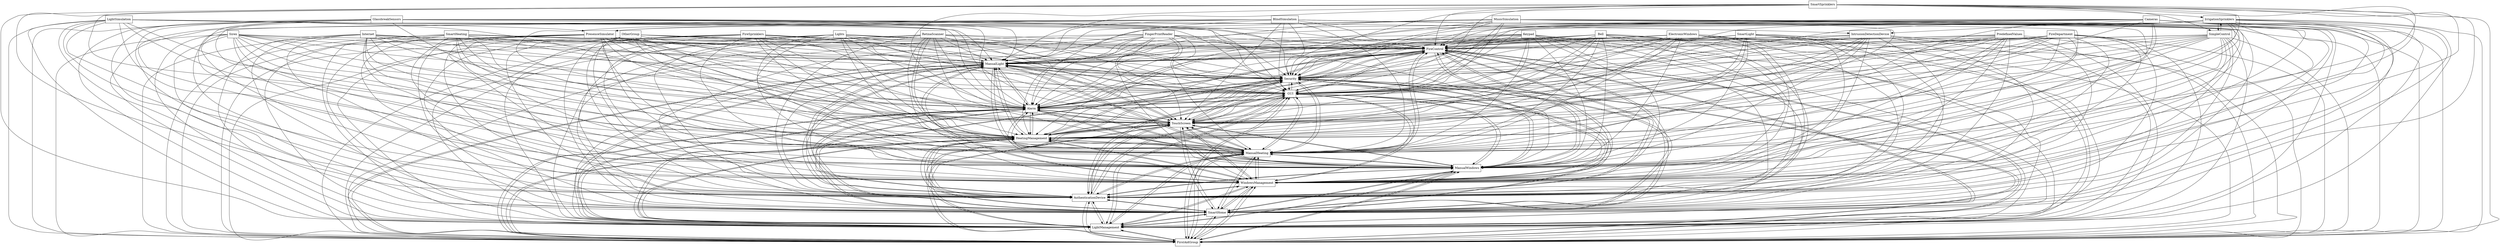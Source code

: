 digraph{
graph [rankdir=TB];
node [shape=box];
edge [arrowhead=normal];
0[label="PredefinedValues",]
1[label="FingerPrintReader",]
2[label="FireControl",]
3[label="ManualLight",]
4[label="Siren",]
5[label="Bell",]
6[label="SmartHeating",]
7[label="FirstAidGroup",]
8[label="IrrigationSprinklers",]
9[label="SmartLight",]
10[label="LightManagement",]
11[label="SmartHome",]
12[label="LightSimulation",]
13[label="AuthenticationDevice",]
14[label="MusicSimulation",]
15[label="WindowsManagement",]
16[label="IntrusionDetectionDevice",]
17[label="SimpleControl",]
18[label="RetinaScanner",]
19[label="ManualWindows",]
20[label="GlassbreakSensors",]
21[label="BlindSimulation",]
22[label="Lights",]
23[label="ManualHeating",]
24[label="SmartSprinklers",]
25[label="HeatingManagement",]
26[label="ElectronicWindows",]
27[label="TouchScreen",]
28[label="Alarm",]
29[label="GUI",]
30[label="Security",]
31[label="Keypad",]
32[label="PresenceSimulator",]
33[label="Cameras",]
34[label="FireSprinklers",]
35[label="OtherGroup",]
36[label="FireDepartment",]
37[label="Internet",]
0->2[label="",]
0->3[label="",]
0->7[label="",]
0->10[label="",]
0->11[label="",]
0->13[label="",]
0->15[label="",]
0->19[label="",]
0->23[label="",]
0->25[label="",]
0->27[label="",]
0->28[label="",]
0->29[label="",]
0->30[label="",]
1->2[label="",]
1->3[label="",]
1->7[label="",]
1->10[label="",]
1->11[label="",]
1->13[label="",]
1->15[label="",]
1->19[label="",]
1->23[label="",]
1->25[label="",]
1->27[label="",]
1->28[label="",]
1->29[label="",]
1->30[label="",]
2->3[label="",]
2->7[label="",]
2->10[label="",]
2->11[label="",]
2->13[label="",]
2->15[label="",]
2->19[label="",]
2->23[label="",]
2->25[label="",]
2->27[label="",]
2->28[label="",]
2->29[label="",]
2->30[label="",]
3->2[label="",]
3->7[label="",]
3->10[label="",]
3->11[label="",]
3->13[label="",]
3->15[label="",]
3->19[label="",]
3->23[label="",]
3->25[label="",]
3->27[label="",]
3->28[label="",]
3->29[label="",]
3->30[label="",]
4->2[label="",]
4->3[label="",]
4->7[label="",]
4->10[label="",]
4->11[label="",]
4->13[label="",]
4->15[label="",]
4->19[label="",]
4->23[label="",]
4->25[label="",]
4->27[label="",]
4->28[label="",]
4->29[label="",]
4->30[label="",]
5->2[label="",]
5->3[label="",]
5->7[label="",]
5->10[label="",]
5->11[label="",]
5->13[label="",]
5->15[label="",]
5->19[label="",]
5->23[label="",]
5->25[label="",]
5->27[label="",]
5->28[label="",]
5->29[label="",]
5->30[label="",]
6->2[label="",]
6->3[label="",]
6->7[label="",]
6->10[label="",]
6->11[label="",]
6->13[label="",]
6->15[label="",]
6->19[label="",]
6->23[label="",]
6->25[label="",]
6->27[label="",]
6->28[label="",]
6->29[label="",]
6->30[label="",]
7->2[label="",]
7->3[label="",]
7->10[label="",]
7->11[label="",]
7->13[label="",]
7->15[label="",]
7->19[label="",]
7->23[label="",]
7->25[label="",]
7->27[label="",]
7->28[label="",]
7->29[label="",]
7->30[label="",]
8->2[label="",]
8->3[label="",]
8->7[label="",]
8->10[label="",]
8->11[label="",]
8->13[label="",]
8->15[label="",]
8->17[label="",]
8->19[label="",]
8->23[label="",]
8->25[label="",]
8->27[label="",]
8->28[label="",]
8->29[label="",]
8->30[label="",]
9->2[label="",]
9->3[label="",]
9->7[label="",]
9->10[label="",]
9->11[label="",]
9->13[label="",]
9->15[label="",]
9->19[label="",]
9->23[label="",]
9->25[label="",]
9->27[label="",]
9->28[label="",]
9->29[label="",]
9->30[label="",]
10->2[label="",]
10->3[label="",]
10->7[label="",]
10->11[label="",]
10->13[label="",]
10->15[label="",]
10->19[label="",]
10->23[label="",]
10->25[label="",]
10->27[label="",]
10->28[label="",]
10->29[label="",]
10->30[label="",]
11->2[label="",]
11->3[label="",]
11->7[label="",]
11->10[label="",]
11->13[label="",]
11->15[label="",]
11->19[label="",]
11->23[label="",]
11->25[label="",]
11->27[label="",]
11->28[label="",]
11->29[label="",]
11->30[label="",]
12->2[label="",]
12->3[label="",]
12->7[label="",]
12->10[label="",]
12->11[label="",]
12->13[label="",]
12->15[label="",]
12->19[label="",]
12->23[label="",]
12->25[label="",]
12->27[label="",]
12->28[label="",]
12->29[label="",]
12->30[label="",]
12->32[label="",]
13->2[label="",]
13->3[label="",]
13->7[label="",]
13->10[label="",]
13->11[label="",]
13->15[label="",]
13->19[label="",]
13->23[label="",]
13->25[label="",]
13->27[label="",]
13->28[label="",]
13->29[label="",]
13->30[label="",]
14->2[label="",]
14->3[label="",]
14->7[label="",]
14->10[label="",]
14->11[label="",]
14->13[label="",]
14->15[label="",]
14->19[label="",]
14->23[label="",]
14->25[label="",]
14->27[label="",]
14->28[label="",]
14->29[label="",]
14->30[label="",]
14->32[label="",]
15->2[label="",]
15->3[label="",]
15->7[label="",]
15->10[label="",]
15->11[label="",]
15->13[label="",]
15->19[label="",]
15->23[label="",]
15->25[label="",]
15->27[label="",]
15->28[label="",]
15->29[label="",]
15->30[label="",]
16->2[label="",]
16->3[label="",]
16->7[label="",]
16->10[label="",]
16->11[label="",]
16->13[label="",]
16->15[label="",]
16->19[label="",]
16->23[label="",]
16->25[label="",]
16->27[label="",]
16->28[label="",]
16->29[label="",]
16->30[label="",]
17->2[label="",]
17->3[label="",]
17->7[label="",]
17->8[label="",]
17->10[label="",]
17->11[label="",]
17->13[label="",]
17->15[label="",]
17->19[label="",]
17->23[label="",]
17->25[label="",]
17->27[label="",]
17->28[label="",]
17->29[label="",]
17->30[label="",]
18->2[label="",]
18->3[label="",]
18->7[label="",]
18->10[label="",]
18->11[label="",]
18->13[label="",]
18->15[label="",]
18->19[label="",]
18->23[label="",]
18->25[label="",]
18->27[label="",]
18->28[label="",]
18->29[label="",]
18->30[label="",]
19->2[label="",]
19->3[label="",]
19->7[label="",]
19->10[label="",]
19->11[label="",]
19->13[label="",]
19->15[label="",]
19->23[label="",]
19->25[label="",]
19->27[label="",]
19->28[label="",]
19->29[label="",]
19->30[label="",]
20->2[label="",]
20->3[label="",]
20->7[label="",]
20->10[label="",]
20->11[label="",]
20->13[label="",]
20->15[label="",]
20->16[label="",]
20->19[label="",]
20->23[label="",]
20->25[label="",]
20->27[label="",]
20->28[label="",]
20->29[label="",]
20->30[label="",]
21->2[label="",]
21->3[label="",]
21->7[label="",]
21->10[label="",]
21->11[label="",]
21->13[label="",]
21->15[label="",]
21->19[label="",]
21->23[label="",]
21->25[label="",]
21->27[label="",]
21->28[label="",]
21->29[label="",]
21->30[label="",]
21->32[label="",]
22->2[label="",]
22->3[label="",]
22->7[label="",]
22->10[label="",]
22->11[label="",]
22->13[label="",]
22->15[label="",]
22->19[label="",]
22->23[label="",]
22->25[label="",]
22->27[label="",]
22->28[label="",]
22->29[label="",]
22->30[label="",]
23->2[label="",]
23->3[label="",]
23->7[label="",]
23->10[label="",]
23->11[label="",]
23->13[label="",]
23->15[label="",]
23->19[label="",]
23->25[label="",]
23->27[label="",]
23->28[label="",]
23->29[label="",]
23->30[label="",]
24->2[label="",]
24->3[label="",]
24->7[label="",]
24->8[label="",]
24->10[label="",]
24->11[label="",]
24->13[label="",]
24->15[label="",]
24->17[label="",]
24->19[label="",]
24->23[label="",]
24->25[label="",]
24->27[label="",]
24->28[label="",]
24->29[label="",]
24->30[label="",]
25->2[label="",]
25->3[label="",]
25->7[label="",]
25->10[label="",]
25->11[label="",]
25->13[label="",]
25->15[label="",]
25->19[label="",]
25->23[label="",]
25->27[label="",]
25->28[label="",]
25->29[label="",]
25->30[label="",]
26->2[label="",]
26->3[label="",]
26->7[label="",]
26->10[label="",]
26->11[label="",]
26->13[label="",]
26->15[label="",]
26->19[label="",]
26->23[label="",]
26->25[label="",]
26->27[label="",]
26->28[label="",]
26->29[label="",]
26->30[label="",]
27->2[label="",]
27->3[label="",]
27->7[label="",]
27->10[label="",]
27->11[label="",]
27->13[label="",]
27->15[label="",]
27->19[label="",]
27->23[label="",]
27->25[label="",]
27->28[label="",]
27->29[label="",]
27->30[label="",]
28->2[label="",]
28->3[label="",]
28->7[label="",]
28->10[label="",]
28->11[label="",]
28->13[label="",]
28->15[label="",]
28->19[label="",]
28->23[label="",]
28->25[label="",]
28->27[label="",]
28->29[label="",]
28->30[label="",]
29->2[label="",]
29->3[label="",]
29->7[label="",]
29->10[label="",]
29->11[label="",]
29->13[label="",]
29->15[label="",]
29->19[label="",]
29->23[label="",]
29->25[label="",]
29->27[label="",]
29->28[label="",]
29->30[label="",]
30->2[label="",]
30->3[label="",]
30->7[label="",]
30->10[label="",]
30->11[label="",]
30->13[label="",]
30->15[label="",]
30->19[label="",]
30->23[label="",]
30->25[label="",]
30->27[label="",]
30->28[label="",]
30->29[label="",]
31->2[label="",]
31->3[label="",]
31->7[label="",]
31->10[label="",]
31->11[label="",]
31->13[label="",]
31->15[label="",]
31->19[label="",]
31->23[label="",]
31->25[label="",]
31->27[label="",]
31->28[label="",]
31->29[label="",]
31->30[label="",]
32->2[label="",]
32->3[label="",]
32->7[label="",]
32->10[label="",]
32->11[label="",]
32->13[label="",]
32->15[label="",]
32->19[label="",]
32->23[label="",]
32->25[label="",]
32->27[label="",]
32->28[label="",]
32->29[label="",]
32->30[label="",]
33->2[label="",]
33->3[label="",]
33->7[label="",]
33->10[label="",]
33->11[label="",]
33->13[label="",]
33->15[label="",]
33->16[label="",]
33->19[label="",]
33->23[label="",]
33->25[label="",]
33->27[label="",]
33->28[label="",]
33->29[label="",]
33->30[label="",]
34->2[label="",]
34->3[label="",]
34->7[label="",]
34->10[label="",]
34->11[label="",]
34->13[label="",]
34->15[label="",]
34->19[label="",]
34->23[label="",]
34->25[label="",]
34->27[label="",]
34->28[label="",]
34->29[label="",]
34->30[label="",]
35->2[label="",]
35->3[label="",]
35->7[label="",]
35->10[label="",]
35->11[label="",]
35->13[label="",]
35->15[label="",]
35->19[label="",]
35->23[label="",]
35->25[label="",]
35->27[label="",]
35->28[label="",]
35->29[label="",]
35->30[label="",]
36->2[label="",]
36->3[label="",]
36->7[label="",]
36->10[label="",]
36->11[label="",]
36->13[label="",]
36->15[label="",]
36->19[label="",]
36->23[label="",]
36->25[label="",]
36->27[label="",]
36->28[label="",]
36->29[label="",]
36->30[label="",]
37->2[label="",]
37->3[label="",]
37->7[label="",]
37->10[label="",]
37->11[label="",]
37->13[label="",]
37->15[label="",]
37->19[label="",]
37->23[label="",]
37->25[label="",]
37->27[label="",]
37->28[label="",]
37->29[label="",]
37->30[label="",]
}
